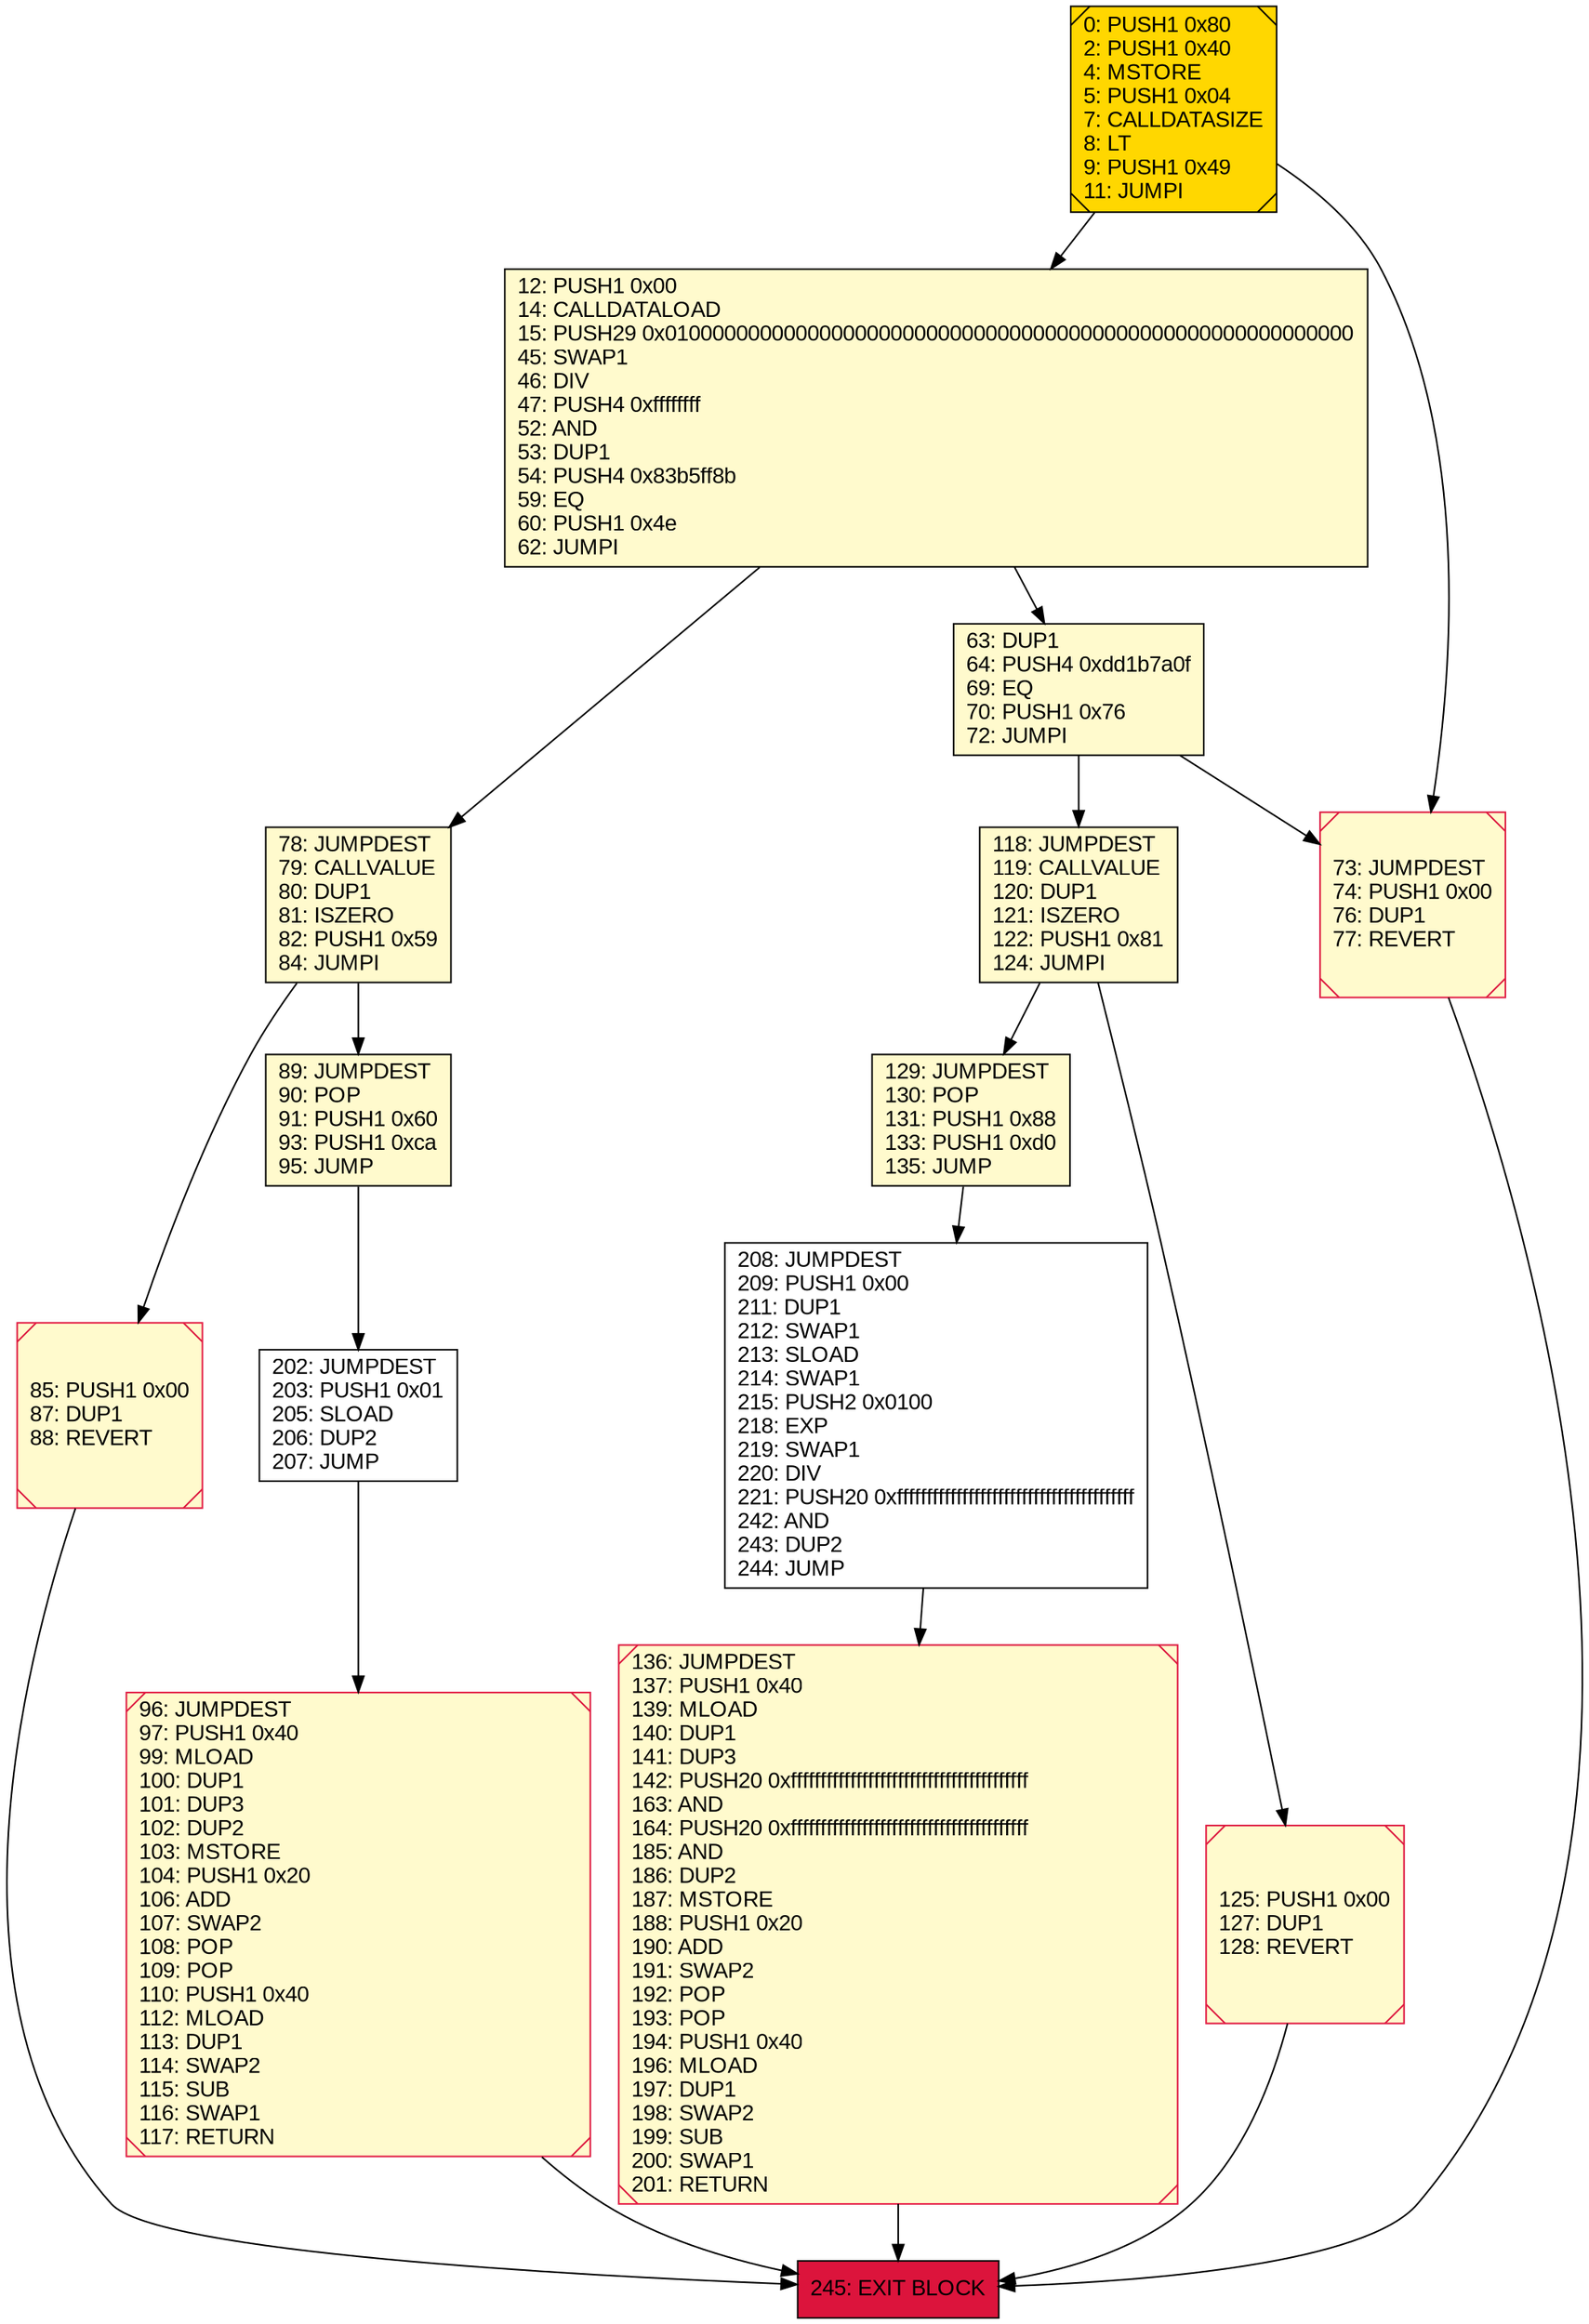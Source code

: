 digraph G {
bgcolor=transparent rankdir=UD;
node [shape=box style=filled color=black fillcolor=white fontname=arial fontcolor=black];
63 [label="63: DUP1\l64: PUSH4 0xdd1b7a0f\l69: EQ\l70: PUSH1 0x76\l72: JUMPI\l" fillcolor=lemonchiffon ];
0 [label="0: PUSH1 0x80\l2: PUSH1 0x40\l4: MSTORE\l5: PUSH1 0x04\l7: CALLDATASIZE\l8: LT\l9: PUSH1 0x49\l11: JUMPI\l" fillcolor=lemonchiffon shape=Msquare fillcolor=gold ];
12 [label="12: PUSH1 0x00\l14: CALLDATALOAD\l15: PUSH29 0x0100000000000000000000000000000000000000000000000000000000\l45: SWAP1\l46: DIV\l47: PUSH4 0xffffffff\l52: AND\l53: DUP1\l54: PUSH4 0x83b5ff8b\l59: EQ\l60: PUSH1 0x4e\l62: JUMPI\l" fillcolor=lemonchiffon ];
208 [label="208: JUMPDEST\l209: PUSH1 0x00\l211: DUP1\l212: SWAP1\l213: SLOAD\l214: SWAP1\l215: PUSH2 0x0100\l218: EXP\l219: SWAP1\l220: DIV\l221: PUSH20 0xffffffffffffffffffffffffffffffffffffffff\l242: AND\l243: DUP2\l244: JUMP\l" ];
73 [label="73: JUMPDEST\l74: PUSH1 0x00\l76: DUP1\l77: REVERT\l" fillcolor=lemonchiffon shape=Msquare color=crimson ];
129 [label="129: JUMPDEST\l130: POP\l131: PUSH1 0x88\l133: PUSH1 0xd0\l135: JUMP\l" fillcolor=lemonchiffon ];
118 [label="118: JUMPDEST\l119: CALLVALUE\l120: DUP1\l121: ISZERO\l122: PUSH1 0x81\l124: JUMPI\l" fillcolor=lemonchiffon ];
78 [label="78: JUMPDEST\l79: CALLVALUE\l80: DUP1\l81: ISZERO\l82: PUSH1 0x59\l84: JUMPI\l" fillcolor=lemonchiffon ];
96 [label="96: JUMPDEST\l97: PUSH1 0x40\l99: MLOAD\l100: DUP1\l101: DUP3\l102: DUP2\l103: MSTORE\l104: PUSH1 0x20\l106: ADD\l107: SWAP2\l108: POP\l109: POP\l110: PUSH1 0x40\l112: MLOAD\l113: DUP1\l114: SWAP2\l115: SUB\l116: SWAP1\l117: RETURN\l" fillcolor=lemonchiffon shape=Msquare color=crimson ];
85 [label="85: PUSH1 0x00\l87: DUP1\l88: REVERT\l" fillcolor=lemonchiffon shape=Msquare color=crimson ];
245 [label="245: EXIT BLOCK\l" fillcolor=crimson ];
136 [label="136: JUMPDEST\l137: PUSH1 0x40\l139: MLOAD\l140: DUP1\l141: DUP3\l142: PUSH20 0xffffffffffffffffffffffffffffffffffffffff\l163: AND\l164: PUSH20 0xffffffffffffffffffffffffffffffffffffffff\l185: AND\l186: DUP2\l187: MSTORE\l188: PUSH1 0x20\l190: ADD\l191: SWAP2\l192: POP\l193: POP\l194: PUSH1 0x40\l196: MLOAD\l197: DUP1\l198: SWAP2\l199: SUB\l200: SWAP1\l201: RETURN\l" fillcolor=lemonchiffon shape=Msquare color=crimson ];
202 [label="202: JUMPDEST\l203: PUSH1 0x01\l205: SLOAD\l206: DUP2\l207: JUMP\l" ];
125 [label="125: PUSH1 0x00\l127: DUP1\l128: REVERT\l" fillcolor=lemonchiffon shape=Msquare color=crimson ];
89 [label="89: JUMPDEST\l90: POP\l91: PUSH1 0x60\l93: PUSH1 0xca\l95: JUMP\l" fillcolor=lemonchiffon ];
85 -> 245;
89 -> 202;
12 -> 63;
0 -> 12;
96 -> 245;
78 -> 85;
63 -> 73;
0 -> 73;
125 -> 245;
129 -> 208;
118 -> 125;
78 -> 89;
136 -> 245;
202 -> 96;
63 -> 118;
12 -> 78;
73 -> 245;
118 -> 129;
208 -> 136;
}